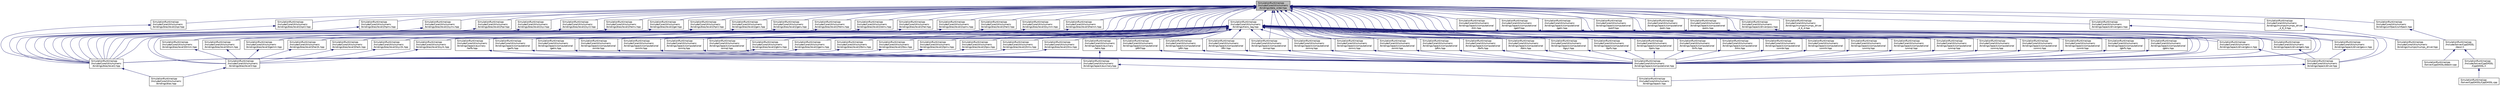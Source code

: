 digraph "SimulationRuntime/cpp/Include/Core/Utils/numeric/bindings/data_order.hpp"
{
  edge [fontname="Helvetica",fontsize="10",labelfontname="Helvetica",labelfontsize="10"];
  node [fontname="Helvetica",fontsize="10",shape=record];
  Node29 [label="SimulationRuntime/cpp\l/Include/Core/Utils/numeric\l/bindings/data_order.hpp",height=0.2,width=0.4,color="black", fillcolor="grey75", style="filled", fontcolor="black"];
  Node29 -> Node30 [dir="back",color="midnightblue",fontsize="10",style="solid",fontname="Helvetica"];
  Node30 [label="SimulationRuntime/cpp\l/Include/Core/Utils/numeric\l/bindings/blas/level2/ger.hpp",height=0.2,width=0.4,color="black", fillcolor="white", style="filled",URL="$d0/db3/ger_8hpp.html"];
  Node30 -> Node31 [dir="back",color="midnightblue",fontsize="10",style="solid",fontname="Helvetica"];
  Node31 [label="SimulationRuntime/cpp\l/Include/Core/Utils/numeric\l/bindings/blas/level2.hpp",height=0.2,width=0.4,color="black", fillcolor="white", style="filled",URL="$d6/d79/level2_8hpp.html"];
  Node31 -> Node32 [dir="back",color="midnightblue",fontsize="10",style="solid",fontname="Helvetica"];
  Node32 [label="SimulationRuntime/cpp\l/Include/Core/Utils/numeric\l/bindings/blas.hpp",height=0.2,width=0.4,color="black", fillcolor="white", style="filled",URL="$d7/dea/blas_8hpp.html"];
  Node29 -> Node33 [dir="back",color="midnightblue",fontsize="10",style="solid",fontname="Helvetica"];
  Node33 [label="SimulationRuntime/cpp\l/Include/Core/Utils/numeric\l/bindings/blas/level2/gerc.hpp",height=0.2,width=0.4,color="black", fillcolor="white", style="filled",URL="$da/d6e/gerc_8hpp.html"];
  Node33 -> Node31 [dir="back",color="midnightblue",fontsize="10",style="solid",fontname="Helvetica"];
  Node29 -> Node34 [dir="back",color="midnightblue",fontsize="10",style="solid",fontname="Helvetica"];
  Node34 [label="SimulationRuntime/cpp\l/Include/Core/Utils/numeric\l/bindings/blas/level2/geru.hpp",height=0.2,width=0.4,color="black", fillcolor="white", style="filled",URL="$da/d88/geru_8hpp.html"];
  Node34 -> Node31 [dir="back",color="midnightblue",fontsize="10",style="solid",fontname="Helvetica"];
  Node29 -> Node35 [dir="back",color="midnightblue",fontsize="10",style="solid",fontname="Helvetica"];
  Node35 [label="SimulationRuntime/cpp\l/Include/Core/Utils/numeric\l/bindings/blas/level2/hbmv.hpp",height=0.2,width=0.4,color="black", fillcolor="white", style="filled",URL="$d3/dfb/hbmv_8hpp.html"];
  Node35 -> Node31 [dir="back",color="midnightblue",fontsize="10",style="solid",fontname="Helvetica"];
  Node29 -> Node36 [dir="back",color="midnightblue",fontsize="10",style="solid",fontname="Helvetica"];
  Node36 [label="SimulationRuntime/cpp\l/Include/Core/Utils/numeric\l/bindings/blas/level2/hemv.hpp",height=0.2,width=0.4,color="black", fillcolor="white", style="filled",URL="$df/d00/hemv_8hpp.html"];
  Node36 -> Node31 [dir="back",color="midnightblue",fontsize="10",style="solid",fontname="Helvetica"];
  Node29 -> Node37 [dir="back",color="midnightblue",fontsize="10",style="solid",fontname="Helvetica"];
  Node37 [label="SimulationRuntime/cpp\l/Include/Core/Utils/numeric\l/bindings/blas/level2/her.hpp",height=0.2,width=0.4,color="black", fillcolor="white", style="filled",URL="$d5/d53/her_8hpp.html"];
  Node37 -> Node31 [dir="back",color="midnightblue",fontsize="10",style="solid",fontname="Helvetica"];
  Node29 -> Node38 [dir="back",color="midnightblue",fontsize="10",style="solid",fontname="Helvetica"];
  Node38 [label="SimulationRuntime/cpp\l/Include/Core/Utils/numeric\l/bindings/blas/level2/her2.hpp",height=0.2,width=0.4,color="black", fillcolor="white", style="filled",URL="$dc/d32/her2_8hpp.html"];
  Node38 -> Node31 [dir="back",color="midnightblue",fontsize="10",style="solid",fontname="Helvetica"];
  Node29 -> Node39 [dir="back",color="midnightblue",fontsize="10",style="solid",fontname="Helvetica"];
  Node39 [label="SimulationRuntime/cpp\l/Include/Core/Utils/numeric\l/bindings/blas/level2/hpmv.hpp",height=0.2,width=0.4,color="black", fillcolor="white", style="filled",URL="$d7/d07/hpmv_8hpp.html"];
  Node39 -> Node31 [dir="back",color="midnightblue",fontsize="10",style="solid",fontname="Helvetica"];
  Node29 -> Node40 [dir="back",color="midnightblue",fontsize="10",style="solid",fontname="Helvetica"];
  Node40 [label="SimulationRuntime/cpp\l/Include/Core/Utils/numeric\l/bindings/blas/level2/hpr.hpp",height=0.2,width=0.4,color="black", fillcolor="white", style="filled",URL="$df/db7/hpr_8hpp.html"];
  Node40 -> Node31 [dir="back",color="midnightblue",fontsize="10",style="solid",fontname="Helvetica"];
  Node29 -> Node41 [dir="back",color="midnightblue",fontsize="10",style="solid",fontname="Helvetica"];
  Node41 [label="SimulationRuntime/cpp\l/Include/Core/Utils/numeric\l/bindings/blas/level2/hpr2.hpp",height=0.2,width=0.4,color="black", fillcolor="white", style="filled",URL="$da/db5/hpr2_8hpp.html"];
  Node41 -> Node31 [dir="back",color="midnightblue",fontsize="10",style="solid",fontname="Helvetica"];
  Node29 -> Node42 [dir="back",color="midnightblue",fontsize="10",style="solid",fontname="Helvetica"];
  Node42 [label="SimulationRuntime/cpp\l/Include/Core/Utils/numeric\l/bindings/blas/level2/sbmv.hpp",height=0.2,width=0.4,color="black", fillcolor="white", style="filled",URL="$d6/d85/sbmv_8hpp.html"];
  Node42 -> Node31 [dir="back",color="midnightblue",fontsize="10",style="solid",fontname="Helvetica"];
  Node29 -> Node43 [dir="back",color="midnightblue",fontsize="10",style="solid",fontname="Helvetica"];
  Node43 [label="SimulationRuntime/cpp\l/Include/Core/Utils/numeric\l/bindings/blas/level2/spmv.hpp",height=0.2,width=0.4,color="black", fillcolor="white", style="filled",URL="$d9/d8e/spmv_8hpp.html"];
  Node43 -> Node31 [dir="back",color="midnightblue",fontsize="10",style="solid",fontname="Helvetica"];
  Node29 -> Node44 [dir="back",color="midnightblue",fontsize="10",style="solid",fontname="Helvetica"];
  Node44 [label="SimulationRuntime/cpp\l/Include/Core/Utils/numeric\l/bindings/blas/level2/spr.hpp",height=0.2,width=0.4,color="black", fillcolor="white", style="filled",URL="$de/db5/spr_8hpp.html"];
  Node44 -> Node31 [dir="back",color="midnightblue",fontsize="10",style="solid",fontname="Helvetica"];
  Node29 -> Node45 [dir="back",color="midnightblue",fontsize="10",style="solid",fontname="Helvetica"];
  Node45 [label="SimulationRuntime/cpp\l/Include/Core/Utils/numeric\l/bindings/blas/level2/spr2.hpp",height=0.2,width=0.4,color="black", fillcolor="white", style="filled",URL="$d7/d19/spr2_8hpp.html"];
  Node45 -> Node31 [dir="back",color="midnightblue",fontsize="10",style="solid",fontname="Helvetica"];
  Node29 -> Node46 [dir="back",color="midnightblue",fontsize="10",style="solid",fontname="Helvetica"];
  Node46 [label="SimulationRuntime/cpp\l/Include/Core/Utils/numeric\l/bindings/blas/level2/symv.hpp",height=0.2,width=0.4,color="black", fillcolor="white", style="filled",URL="$d8/d3a/symv_8hpp.html"];
  Node46 -> Node31 [dir="back",color="midnightblue",fontsize="10",style="solid",fontname="Helvetica"];
  Node29 -> Node47 [dir="back",color="midnightblue",fontsize="10",style="solid",fontname="Helvetica"];
  Node47 [label="SimulationRuntime/cpp\l/Include/Core/Utils/numeric\l/bindings/blas/level2/syr.hpp",height=0.2,width=0.4,color="black", fillcolor="white", style="filled",URL="$d0/d64/syr_8hpp.html"];
  Node47 -> Node31 [dir="back",color="midnightblue",fontsize="10",style="solid",fontname="Helvetica"];
  Node29 -> Node48 [dir="back",color="midnightblue",fontsize="10",style="solid",fontname="Helvetica"];
  Node48 [label="SimulationRuntime/cpp\l/Include/Core/Utils/numeric\l/bindings/blas/level2/syr2.hpp",height=0.2,width=0.4,color="black", fillcolor="white", style="filled",URL="$de/d2d/syr2_8hpp.html"];
  Node48 -> Node31 [dir="back",color="midnightblue",fontsize="10",style="solid",fontname="Helvetica"];
  Node29 -> Node49 [dir="back",color="midnightblue",fontsize="10",style="solid",fontname="Helvetica"];
  Node49 [label="SimulationRuntime/cpp\l/Include/Core/Utils/numeric\l/bindings/blas/level3/gemm.hpp",height=0.2,width=0.4,color="black", fillcolor="white", style="filled",URL="$d5/d40/gemm_8hpp.html"];
  Node49 -> Node50 [dir="back",color="midnightblue",fontsize="10",style="solid",fontname="Helvetica"];
  Node50 [label="SimulationRuntime/cpp\l/Include/Core/Utils/numeric\l/bindings/blas/level3.hpp",height=0.2,width=0.4,color="black", fillcolor="white", style="filled",URL="$db/d2c/level3_8hpp.html"];
  Node50 -> Node32 [dir="back",color="midnightblue",fontsize="10",style="solid",fontname="Helvetica"];
  Node29 -> Node51 [dir="back",color="midnightblue",fontsize="10",style="solid",fontname="Helvetica"];
  Node51 [label="SimulationRuntime/cpp\l/Include/Core/Utils/numeric\l/bindings/blas/level3/hemm.hpp",height=0.2,width=0.4,color="black", fillcolor="white", style="filled",URL="$d2/dbe/hemm_8hpp.html"];
  Node51 -> Node50 [dir="back",color="midnightblue",fontsize="10",style="solid",fontname="Helvetica"];
  Node29 -> Node52 [dir="back",color="midnightblue",fontsize="10",style="solid",fontname="Helvetica"];
  Node52 [label="SimulationRuntime/cpp\l/Include/Core/Utils/numeric\l/bindings/blas/level3/her2k.hpp",height=0.2,width=0.4,color="black", fillcolor="white", style="filled",URL="$dc/d7e/her2k_8hpp.html"];
  Node52 -> Node50 [dir="back",color="midnightblue",fontsize="10",style="solid",fontname="Helvetica"];
  Node29 -> Node53 [dir="back",color="midnightblue",fontsize="10",style="solid",fontname="Helvetica"];
  Node53 [label="SimulationRuntime/cpp\l/Include/Core/Utils/numeric\l/bindings/blas/level3/herk.hpp",height=0.2,width=0.4,color="black", fillcolor="white", style="filled",URL="$db/dcb/herk_8hpp.html"];
  Node53 -> Node50 [dir="back",color="midnightblue",fontsize="10",style="solid",fontname="Helvetica"];
  Node29 -> Node54 [dir="back",color="midnightblue",fontsize="10",style="solid",fontname="Helvetica"];
  Node54 [label="SimulationRuntime/cpp\l/Include/Core/Utils/numeric\l/bindings/blas/level3/symm.hpp",height=0.2,width=0.4,color="black", fillcolor="white", style="filled",URL="$d0/dae/blas_2level3_2symm_8hpp.html"];
  Node54 -> Node50 [dir="back",color="midnightblue",fontsize="10",style="solid",fontname="Helvetica"];
  Node29 -> Node55 [dir="back",color="midnightblue",fontsize="10",style="solid",fontname="Helvetica"];
  Node55 [label="SimulationRuntime/cpp\l/Include/Core/Utils/numeric\l/bindings/blas/level3/syr2k.hpp",height=0.2,width=0.4,color="black", fillcolor="white", style="filled",URL="$d3/d50/syr2k_8hpp.html"];
  Node55 -> Node50 [dir="back",color="midnightblue",fontsize="10",style="solid",fontname="Helvetica"];
  Node29 -> Node56 [dir="back",color="midnightblue",fontsize="10",style="solid",fontname="Helvetica"];
  Node56 [label="SimulationRuntime/cpp\l/Include/Core/Utils/numeric\l/bindings/blas/level3/syrk.hpp",height=0.2,width=0.4,color="black", fillcolor="white", style="filled",URL="$d7/d6a/syrk_8hpp.html"];
  Node56 -> Node50 [dir="back",color="midnightblue",fontsize="10",style="solid",fontname="Helvetica"];
  Node29 -> Node57 [dir="back",color="midnightblue",fontsize="10",style="solid",fontname="Helvetica"];
  Node57 [label="SimulationRuntime/cpp\l/Include/Core/Utils/numeric\l/bindings/blas/level3/trmm.hpp",height=0.2,width=0.4,color="black", fillcolor="white", style="filled",URL="$d4/df7/trmm_8hpp.html"];
  Node57 -> Node50 [dir="back",color="midnightblue",fontsize="10",style="solid",fontname="Helvetica"];
  Node29 -> Node58 [dir="back",color="midnightblue",fontsize="10",style="solid",fontname="Helvetica"];
  Node58 [label="SimulationRuntime/cpp\l/Include/Core/Utils/numeric\l/bindings/blas/level3/trsm.hpp",height=0.2,width=0.4,color="black", fillcolor="white", style="filled",URL="$d5/d40/trsm_8hpp.html"];
  Node58 -> Node50 [dir="back",color="midnightblue",fontsize="10",style="solid",fontname="Helvetica"];
  Node29 -> Node59 [dir="back",color="midnightblue",fontsize="10",style="solid",fontname="Helvetica"];
  Node59 [label="SimulationRuntime/cpp\l/Include/Core/Utils/numeric\l/bindings/lapack/auxiliary\l/larfb.hpp",height=0.2,width=0.4,color="black", fillcolor="white", style="filled",URL="$d0/d51/larfb_8hpp.html"];
  Node59 -> Node60 [dir="back",color="midnightblue",fontsize="10",style="solid",fontname="Helvetica"];
  Node60 [label="SimulationRuntime/cpp\l/Include/Core/Utils/numeric\l/bindings/lapack/auxiliary.hpp",height=0.2,width=0.4,color="black", fillcolor="white", style="filled",URL="$d3/dac/auxiliary_8hpp.html"];
  Node60 -> Node61 [dir="back",color="midnightblue",fontsize="10",style="solid",fontname="Helvetica"];
  Node61 [label="SimulationRuntime/cpp\l/Include/Core/Utils/numeric\l/bindings/lapack.hpp",height=0.2,width=0.4,color="black", fillcolor="white", style="filled",URL="$df/dd2/lapack_8hpp.html"];
  Node29 -> Node62 [dir="back",color="midnightblue",fontsize="10",style="solid",fontname="Helvetica"];
  Node62 [label="SimulationRuntime/cpp\l/Include/Core/Utils/numeric\l/bindings/lapack/computational\l/gbrfs.hpp",height=0.2,width=0.4,color="black", fillcolor="white", style="filled",URL="$d4/d88/gbrfs_8hpp.html"];
  Node62 -> Node63 [dir="back",color="midnightblue",fontsize="10",style="solid",fontname="Helvetica"];
  Node63 [label="SimulationRuntime/cpp\l/Include/Core/Utils/numeric\l/bindings/lapack/computational.hpp",height=0.2,width=0.4,color="black", fillcolor="white", style="filled",URL="$d1/d25/computational_8hpp.html"];
  Node63 -> Node61 [dir="back",color="midnightblue",fontsize="10",style="solid",fontname="Helvetica"];
  Node29 -> Node64 [dir="back",color="midnightblue",fontsize="10",style="solid",fontname="Helvetica"];
  Node64 [label="SimulationRuntime/cpp\l/Include/Core/Utils/numeric\l/bindings/lapack/computational\l/gbtrs.hpp",height=0.2,width=0.4,color="black", fillcolor="white", style="filled",URL="$d5/d88/gbtrs_8hpp.html"];
  Node64 -> Node63 [dir="back",color="midnightblue",fontsize="10",style="solid",fontname="Helvetica"];
  Node29 -> Node65 [dir="back",color="midnightblue",fontsize="10",style="solid",fontname="Helvetica"];
  Node65 [label="SimulationRuntime/cpp\l/Include/Core/Utils/numeric\l/bindings/lapack/computational\l/gerfs.hpp",height=0.2,width=0.4,color="black", fillcolor="white", style="filled",URL="$d3/df2/gerfs_8hpp.html"];
  Node65 -> Node63 [dir="back",color="midnightblue",fontsize="10",style="solid",fontname="Helvetica"];
  Node29 -> Node66 [dir="back",color="midnightblue",fontsize="10",style="solid",fontname="Helvetica"];
  Node66 [label="SimulationRuntime/cpp\l/Include/Core/Utils/numeric\l/bindings/lapack/computational\l/getrf.hpp",height=0.2,width=0.4,color="black", fillcolor="white", style="filled",URL="$de/d23/getrf_8hpp.html"];
  Node66 -> Node63 [dir="back",color="midnightblue",fontsize="10",style="solid",fontname="Helvetica"];
  Node29 -> Node67 [dir="back",color="midnightblue",fontsize="10",style="solid",fontname="Helvetica"];
  Node67 [label="SimulationRuntime/cpp\l/Include/Core/Utils/numeric\l/bindings/lapack/computational\l/getri.hpp",height=0.2,width=0.4,color="black", fillcolor="white", style="filled",URL="$d0/d05/getri_8hpp.html"];
  Node67 -> Node63 [dir="back",color="midnightblue",fontsize="10",style="solid",fontname="Helvetica"];
  Node29 -> Node68 [dir="back",color="midnightblue",fontsize="10",style="solid",fontname="Helvetica"];
  Node68 [label="SimulationRuntime/cpp\l/Include/Core/Utils/numeric\l/bindings/lapack/computational\l/getrs.hpp",height=0.2,width=0.4,color="black", fillcolor="white", style="filled",URL="$d7/dbf/getrs_8hpp.html"];
  Node68 -> Node63 [dir="back",color="midnightblue",fontsize="10",style="solid",fontname="Helvetica"];
  Node29 -> Node69 [dir="back",color="midnightblue",fontsize="10",style="solid",fontname="Helvetica"];
  Node69 [label="SimulationRuntime/cpp\l/Include/Core/Utils/numeric\l/bindings/lapack/computational\l/ormbr.hpp",height=0.2,width=0.4,color="black", fillcolor="white", style="filled",URL="$d3/dc1/ormbr_8hpp.html"];
  Node69 -> Node63 [dir="back",color="midnightblue",fontsize="10",style="solid",fontname="Helvetica"];
  Node29 -> Node70 [dir="back",color="midnightblue",fontsize="10",style="solid",fontname="Helvetica"];
  Node70 [label="SimulationRuntime/cpp\l/Include/Core/Utils/numeric\l/bindings/lapack/computational\l/ormhr.hpp",height=0.2,width=0.4,color="black", fillcolor="white", style="filled",URL="$d9/d80/ormhr_8hpp.html"];
  Node70 -> Node63 [dir="back",color="midnightblue",fontsize="10",style="solid",fontname="Helvetica"];
  Node29 -> Node71 [dir="back",color="midnightblue",fontsize="10",style="solid",fontname="Helvetica"];
  Node71 [label="SimulationRuntime/cpp\l/Include/Core/Utils/numeric\l/bindings/lapack/computational\l/ormlq.hpp",height=0.2,width=0.4,color="black", fillcolor="white", style="filled",URL="$dd/dcf/ormlq_8hpp.html"];
  Node71 -> Node63 [dir="back",color="midnightblue",fontsize="10",style="solid",fontname="Helvetica"];
  Node29 -> Node72 [dir="back",color="midnightblue",fontsize="10",style="solid",fontname="Helvetica"];
  Node72 [label="SimulationRuntime/cpp\l/Include/Core/Utils/numeric\l/bindings/lapack/computational\l/ormql.hpp",height=0.2,width=0.4,color="black", fillcolor="white", style="filled",URL="$dc/ddb/ormql_8hpp.html"];
  Node72 -> Node63 [dir="back",color="midnightblue",fontsize="10",style="solid",fontname="Helvetica"];
  Node29 -> Node73 [dir="back",color="midnightblue",fontsize="10",style="solid",fontname="Helvetica"];
  Node73 [label="SimulationRuntime/cpp\l/Include/Core/Utils/numeric\l/bindings/lapack/computational\l/ormqr.hpp",height=0.2,width=0.4,color="black", fillcolor="white", style="filled",URL="$d7/d11/ormqr_8hpp.html"];
  Node73 -> Node63 [dir="back",color="midnightblue",fontsize="10",style="solid",fontname="Helvetica"];
  Node29 -> Node74 [dir="back",color="midnightblue",fontsize="10",style="solid",fontname="Helvetica"];
  Node74 [label="SimulationRuntime/cpp\l/Include/Core/Utils/numeric\l/bindings/lapack/computational\l/ormrq.hpp",height=0.2,width=0.4,color="black", fillcolor="white", style="filled",URL="$de/d94/ormrq_8hpp.html"];
  Node74 -> Node63 [dir="back",color="midnightblue",fontsize="10",style="solid",fontname="Helvetica"];
  Node29 -> Node75 [dir="back",color="midnightblue",fontsize="10",style="solid",fontname="Helvetica"];
  Node75 [label="SimulationRuntime/cpp\l/Include/Core/Utils/numeric\l/bindings/lapack/computational\l/ormrz.hpp",height=0.2,width=0.4,color="black", fillcolor="white", style="filled",URL="$dd/df0/ormrz_8hpp.html"];
  Node75 -> Node63 [dir="back",color="midnightblue",fontsize="10",style="solid",fontname="Helvetica"];
  Node29 -> Node76 [dir="back",color="midnightblue",fontsize="10",style="solid",fontname="Helvetica"];
  Node76 [label="SimulationRuntime/cpp\l/Include/Core/Utils/numeric\l/bindings/lapack/computational\l/ormtr.hpp",height=0.2,width=0.4,color="black", fillcolor="white", style="filled",URL="$dd/d7b/ormtr_8hpp.html"];
  Node76 -> Node63 [dir="back",color="midnightblue",fontsize="10",style="solid",fontname="Helvetica"];
  Node29 -> Node77 [dir="back",color="midnightblue",fontsize="10",style="solid",fontname="Helvetica"];
  Node77 [label="SimulationRuntime/cpp\l/Include/Core/Utils/numeric\l/bindings/lapack/computational\l/pftrs.hpp",height=0.2,width=0.4,color="black", fillcolor="white", style="filled",URL="$d2/d25/pftrs_8hpp.html"];
  Node77 -> Node63 [dir="back",color="midnightblue",fontsize="10",style="solid",fontname="Helvetica"];
  Node29 -> Node78 [dir="back",color="midnightblue",fontsize="10",style="solid",fontname="Helvetica"];
  Node78 [label="SimulationRuntime/cpp\l/Include/Core/Utils/numeric\l/bindings/lapack/computational\l/potrf.hpp",height=0.2,width=0.4,color="black", fillcolor="white", style="filled",URL="$db/d08/potrf_8hpp.html"];
  Node78 -> Node63 [dir="back",color="midnightblue",fontsize="10",style="solid",fontname="Helvetica"];
  Node29 -> Node79 [dir="back",color="midnightblue",fontsize="10",style="solid",fontname="Helvetica"];
  Node79 [label="SimulationRuntime/cpp\l/Include/Core/Utils/numeric\l/bindings/lapack/computational\l/potri.hpp",height=0.2,width=0.4,color="black", fillcolor="white", style="filled",URL="$d6/d4b/potri_8hpp.html"];
  Node79 -> Node63 [dir="back",color="midnightblue",fontsize="10",style="solid",fontname="Helvetica"];
  Node29 -> Node80 [dir="back",color="midnightblue",fontsize="10",style="solid",fontname="Helvetica"];
  Node80 [label="SimulationRuntime/cpp\l/Include/Core/Utils/numeric\l/bindings/lapack/computational\l/potrs.hpp",height=0.2,width=0.4,color="black", fillcolor="white", style="filled",URL="$d4/d4a/potrs_8hpp.html"];
  Node80 -> Node63 [dir="back",color="midnightblue",fontsize="10",style="solid",fontname="Helvetica"];
  Node29 -> Node81 [dir="back",color="midnightblue",fontsize="10",style="solid",fontname="Helvetica"];
  Node81 [label="SimulationRuntime/cpp\l/Include/Core/Utils/numeric\l/bindings/lapack/computational\l/tbrfs.hpp",height=0.2,width=0.4,color="black", fillcolor="white", style="filled",URL="$db/d63/tbrfs_8hpp.html"];
  Node81 -> Node63 [dir="back",color="midnightblue",fontsize="10",style="solid",fontname="Helvetica"];
  Node29 -> Node82 [dir="back",color="midnightblue",fontsize="10",style="solid",fontname="Helvetica"];
  Node82 [label="SimulationRuntime/cpp\l/Include/Core/Utils/numeric\l/bindings/lapack/computational\l/tbtrs.hpp",height=0.2,width=0.4,color="black", fillcolor="white", style="filled",URL="$dd/d34/tbtrs_8hpp.html"];
  Node82 -> Node63 [dir="back",color="midnightblue",fontsize="10",style="solid",fontname="Helvetica"];
  Node29 -> Node83 [dir="back",color="midnightblue",fontsize="10",style="solid",fontname="Helvetica"];
  Node83 [label="SimulationRuntime/cpp\l/Include/Core/Utils/numeric\l/bindings/lapack/computational\l/tgsyl.hpp",height=0.2,width=0.4,color="black", fillcolor="white", style="filled",URL="$d5/d50/tgsyl_8hpp.html"];
  Node83 -> Node63 [dir="back",color="midnightblue",fontsize="10",style="solid",fontname="Helvetica"];
  Node29 -> Node84 [dir="back",color="midnightblue",fontsize="10",style="solid",fontname="Helvetica"];
  Node84 [label="SimulationRuntime/cpp\l/Include/Core/Utils/numeric\l/bindings/lapack/computational\l/tprfs.hpp",height=0.2,width=0.4,color="black", fillcolor="white", style="filled",URL="$d1/d10/tprfs_8hpp.html"];
  Node84 -> Node63 [dir="back",color="midnightblue",fontsize="10",style="solid",fontname="Helvetica"];
  Node29 -> Node85 [dir="back",color="midnightblue",fontsize="10",style="solid",fontname="Helvetica"];
  Node85 [label="SimulationRuntime/cpp\l/Include/Core/Utils/numeric\l/bindings/lapack/computational\l/tptrs.hpp",height=0.2,width=0.4,color="black", fillcolor="white", style="filled",URL="$d4/de1/tptrs_8hpp.html"];
  Node85 -> Node63 [dir="back",color="midnightblue",fontsize="10",style="solid",fontname="Helvetica"];
  Node29 -> Node86 [dir="back",color="midnightblue",fontsize="10",style="solid",fontname="Helvetica"];
  Node86 [label="SimulationRuntime/cpp\l/Include/Core/Utils/numeric\l/bindings/lapack/computational\l/trrfs.hpp",height=0.2,width=0.4,color="black", fillcolor="white", style="filled",URL="$dc/d10/trrfs_8hpp.html"];
  Node86 -> Node63 [dir="back",color="midnightblue",fontsize="10",style="solid",fontname="Helvetica"];
  Node29 -> Node87 [dir="back",color="midnightblue",fontsize="10",style="solid",fontname="Helvetica"];
  Node87 [label="SimulationRuntime/cpp\l/Include/Core/Utils/numeric\l/bindings/lapack/computational\l/trtri.hpp",height=0.2,width=0.4,color="black", fillcolor="white", style="filled",URL="$de/d17/trtri_8hpp.html"];
  Node87 -> Node63 [dir="back",color="midnightblue",fontsize="10",style="solid",fontname="Helvetica"];
  Node29 -> Node88 [dir="back",color="midnightblue",fontsize="10",style="solid",fontname="Helvetica"];
  Node88 [label="SimulationRuntime/cpp\l/Include/Core/Utils/numeric\l/bindings/lapack/computational\l/trtrs.hpp",height=0.2,width=0.4,color="black", fillcolor="white", style="filled",URL="$d7/d74/trtrs_8hpp.html"];
  Node88 -> Node63 [dir="back",color="midnightblue",fontsize="10",style="solid",fontname="Helvetica"];
  Node29 -> Node89 [dir="back",color="midnightblue",fontsize="10",style="solid",fontname="Helvetica"];
  Node89 [label="SimulationRuntime/cpp\l/Include/Core/Utils/numeric\l/bindings/lapack/computational\l/unmbr.hpp",height=0.2,width=0.4,color="black", fillcolor="white", style="filled",URL="$d5/d3e/unmbr_8hpp.html"];
  Node89 -> Node63 [dir="back",color="midnightblue",fontsize="10",style="solid",fontname="Helvetica"];
  Node29 -> Node90 [dir="back",color="midnightblue",fontsize="10",style="solid",fontname="Helvetica"];
  Node90 [label="SimulationRuntime/cpp\l/Include/Core/Utils/numeric\l/bindings/lapack/computational\l/unmhr.hpp",height=0.2,width=0.4,color="black", fillcolor="white", style="filled",URL="$d3/d84/unmhr_8hpp.html"];
  Node90 -> Node63 [dir="back",color="midnightblue",fontsize="10",style="solid",fontname="Helvetica"];
  Node29 -> Node91 [dir="back",color="midnightblue",fontsize="10",style="solid",fontname="Helvetica"];
  Node91 [label="SimulationRuntime/cpp\l/Include/Core/Utils/numeric\l/bindings/lapack/computational\l/unmlq.hpp",height=0.2,width=0.4,color="black", fillcolor="white", style="filled",URL="$df/d6e/unmlq_8hpp.html"];
  Node91 -> Node63 [dir="back",color="midnightblue",fontsize="10",style="solid",fontname="Helvetica"];
  Node29 -> Node92 [dir="back",color="midnightblue",fontsize="10",style="solid",fontname="Helvetica"];
  Node92 [label="SimulationRuntime/cpp\l/Include/Core/Utils/numeric\l/bindings/lapack/computational\l/unmql.hpp",height=0.2,width=0.4,color="black", fillcolor="white", style="filled",URL="$dd/d0c/unmql_8hpp.html"];
  Node92 -> Node63 [dir="back",color="midnightblue",fontsize="10",style="solid",fontname="Helvetica"];
  Node29 -> Node93 [dir="back",color="midnightblue",fontsize="10",style="solid",fontname="Helvetica"];
  Node93 [label="SimulationRuntime/cpp\l/Include/Core/Utils/numeric\l/bindings/lapack/computational\l/unmqr.hpp",height=0.2,width=0.4,color="black", fillcolor="white", style="filled",URL="$d6/d90/unmqr_8hpp.html"];
  Node93 -> Node63 [dir="back",color="midnightblue",fontsize="10",style="solid",fontname="Helvetica"];
  Node29 -> Node94 [dir="back",color="midnightblue",fontsize="10",style="solid",fontname="Helvetica"];
  Node94 [label="SimulationRuntime/cpp\l/Include/Core/Utils/numeric\l/bindings/lapack/computational\l/unmrq.hpp",height=0.2,width=0.4,color="black", fillcolor="white", style="filled",URL="$de/d53/unmrq_8hpp.html"];
  Node94 -> Node63 [dir="back",color="midnightblue",fontsize="10",style="solid",fontname="Helvetica"];
  Node29 -> Node95 [dir="back",color="midnightblue",fontsize="10",style="solid",fontname="Helvetica"];
  Node95 [label="SimulationRuntime/cpp\l/Include/Core/Utils/numeric\l/bindings/lapack/computational\l/unmrz.hpp",height=0.2,width=0.4,color="black", fillcolor="white", style="filled",URL="$df/de4/unmrz_8hpp.html"];
  Node95 -> Node63 [dir="back",color="midnightblue",fontsize="10",style="solid",fontname="Helvetica"];
  Node29 -> Node96 [dir="back",color="midnightblue",fontsize="10",style="solid",fontname="Helvetica"];
  Node96 [label="SimulationRuntime/cpp\l/Include/Core/Utils/numeric\l/bindings/lapack/computational\l/unmtr.hpp",height=0.2,width=0.4,color="black", fillcolor="white", style="filled",URL="$d5/d77/unmtr_8hpp.html"];
  Node96 -> Node63 [dir="back",color="midnightblue",fontsize="10",style="solid",fontname="Helvetica"];
  Node29 -> Node97 [dir="back",color="midnightblue",fontsize="10",style="solid",fontname="Helvetica"];
  Node97 [label="SimulationRuntime/cpp\l/Include/Core/Utils/numeric\l/bindings/lapack/driver/gbsvx.hpp",height=0.2,width=0.4,color="black", fillcolor="white", style="filled",URL="$d7/dea/gbsvx_8hpp.html"];
  Node97 -> Node98 [dir="back",color="midnightblue",fontsize="10",style="solid",fontname="Helvetica"];
  Node98 [label="SimulationRuntime/cpp\l/Include/Core/Utils/numeric\l/bindings/lapack/driver.hpp",height=0.2,width=0.4,color="black", fillcolor="white", style="filled",URL="$d7/d7e/driver_8hpp.html"];
  Node98 -> Node61 [dir="back",color="midnightblue",fontsize="10",style="solid",fontname="Helvetica"];
  Node29 -> Node99 [dir="back",color="midnightblue",fontsize="10",style="solid",fontname="Helvetica"];
  Node99 [label="SimulationRuntime/cpp\l/Include/Core/Utils/numeric\l/bindings/lapack/driver/gels.hpp",height=0.2,width=0.4,color="black", fillcolor="white", style="filled",URL="$dc/d81/gels_8hpp.html"];
  Node99 -> Node98 [dir="back",color="midnightblue",fontsize="10",style="solid",fontname="Helvetica"];
  Node29 -> Node100 [dir="back",color="midnightblue",fontsize="10",style="solid",fontname="Helvetica"];
  Node100 [label="SimulationRuntime/cpp\l/Include/Core/Utils/numeric\l/bindings/lapack/driver/gesv.hpp",height=0.2,width=0.4,color="black", fillcolor="white", style="filled",URL="$da/d73/gesv_8hpp.html"];
  Node100 -> Node98 [dir="back",color="midnightblue",fontsize="10",style="solid",fontname="Helvetica"];
  Node29 -> Node101 [dir="back",color="midnightblue",fontsize="10",style="solid",fontname="Helvetica"];
  Node101 [label="SimulationRuntime/cpp\l/Include/Core/Utils/numeric\l/bindings/lapack/driver/gesvx.hpp",height=0.2,width=0.4,color="black", fillcolor="white", style="filled",URL="$d4/dad/gesvx_8hpp.html"];
  Node101 -> Node98 [dir="back",color="midnightblue",fontsize="10",style="solid",fontname="Helvetica"];
  Node29 -> Node102 [dir="back",color="midnightblue",fontsize="10",style="solid",fontname="Helvetica"];
  Node102 [label="SimulationRuntime/cpp\l/Include/Core/Utils/numeric\l/bindings/lapack/driver/posv.hpp",height=0.2,width=0.4,color="black", fillcolor="white", style="filled",URL="$d7/de8/posv_8hpp.html"];
  Node102 -> Node98 [dir="back",color="midnightblue",fontsize="10",style="solid",fontname="Helvetica"];
  Node29 -> Node103 [dir="back",color="midnightblue",fontsize="10",style="solid",fontname="Helvetica"];
  Node103 [label="SimulationRuntime/cpp\l/Include/Core/Utils/numeric\l/bindings/mumps/mumps_driver\l_4_6_4.hpp",height=0.2,width=0.4,color="black", fillcolor="white", style="filled",URL="$df/de8/mumps__driver__4__6__4_8hpp.html"];
  Node29 -> Node104 [dir="back",color="midnightblue",fontsize="10",style="solid",fontname="Helvetica"];
  Node104 [label="SimulationRuntime/cpp\l/Include/Core/Utils/numeric\l/bindings/mumps/mumps_driver\l_4_8_0.hpp",height=0.2,width=0.4,color="black", fillcolor="white", style="filled",URL="$df/d86/mumps__driver__4__8__0_8hpp.html"];
  Node104 -> Node105 [dir="back",color="midnightblue",fontsize="10",style="solid",fontname="Helvetica"];
  Node105 [label="SimulationRuntime/cpp\l/Include/Core/Utils/numeric\l/bindings/mumps/mumps_driver.hpp",height=0.2,width=0.4,color="black", fillcolor="white", style="filled",URL="$d0/dfe/mumps__driver_8hpp.html"];
  Node29 -> Node106 [dir="back",color="midnightblue",fontsize="10",style="solid",fontname="Helvetica"];
  Node106 [label="SimulationRuntime/cpp\l/Include/Core/Utils/numeric\l/bindings/trans_tag.hpp",height=0.2,width=0.4,color="black", fillcolor="white", style="filled",URL="$d1/d3f/trans__tag_8hpp.html"];
  Node106 -> Node107 [dir="back",color="midnightblue",fontsize="10",style="solid",fontname="Helvetica"];
  Node107 [label="SimulationRuntime/cpp\l/Include/Core/Utils/numeric\l/bindings/blas/level2/gbmv.hpp",height=0.2,width=0.4,color="black", fillcolor="white", style="filled",URL="$d6/d85/gbmv_8hpp.html"];
  Node107 -> Node31 [dir="back",color="midnightblue",fontsize="10",style="solid",fontname="Helvetica"];
  Node106 -> Node108 [dir="back",color="midnightblue",fontsize="10",style="solid",fontname="Helvetica"];
  Node108 [label="SimulationRuntime/cpp\l/Include/Core/Utils/numeric\l/bindings/blas/level2/gemv.hpp",height=0.2,width=0.4,color="black", fillcolor="white", style="filled",URL="$df/d0b/gemv_8hpp.html"];
  Node108 -> Node31 [dir="back",color="midnightblue",fontsize="10",style="solid",fontname="Helvetica"];
  Node106 -> Node109 [dir="back",color="midnightblue",fontsize="10",style="solid",fontname="Helvetica"];
  Node109 [label="SimulationRuntime/cpp\l/Include/Core/Utils/numeric\l/bindings/blas/level2/tbmv.hpp",height=0.2,width=0.4,color="black", fillcolor="white", style="filled",URL="$d7/d56/tbmv_8hpp.html"];
  Node109 -> Node31 [dir="back",color="midnightblue",fontsize="10",style="solid",fontname="Helvetica"];
  Node106 -> Node110 [dir="back",color="midnightblue",fontsize="10",style="solid",fontname="Helvetica"];
  Node110 [label="SimulationRuntime/cpp\l/Include/Core/Utils/numeric\l/bindings/blas/level2/tbsv.hpp",height=0.2,width=0.4,color="black", fillcolor="white", style="filled",URL="$d2/d97/tbsv_8hpp.html"];
  Node110 -> Node31 [dir="back",color="midnightblue",fontsize="10",style="solid",fontname="Helvetica"];
  Node106 -> Node111 [dir="back",color="midnightblue",fontsize="10",style="solid",fontname="Helvetica"];
  Node111 [label="SimulationRuntime/cpp\l/Include/Core/Utils/numeric\l/bindings/blas/level2/tpmv.hpp",height=0.2,width=0.4,color="black", fillcolor="white", style="filled",URL="$d1/d10/tpmv_8hpp.html"];
  Node111 -> Node31 [dir="back",color="midnightblue",fontsize="10",style="solid",fontname="Helvetica"];
  Node106 -> Node112 [dir="back",color="midnightblue",fontsize="10",style="solid",fontname="Helvetica"];
  Node112 [label="SimulationRuntime/cpp\l/Include/Core/Utils/numeric\l/bindings/blas/level2/tpsv.hpp",height=0.2,width=0.4,color="black", fillcolor="white", style="filled",URL="$d4/d37/tpsv_8hpp.html"];
  Node112 -> Node31 [dir="back",color="midnightblue",fontsize="10",style="solid",fontname="Helvetica"];
  Node106 -> Node113 [dir="back",color="midnightblue",fontsize="10",style="solid",fontname="Helvetica"];
  Node113 [label="SimulationRuntime/cpp\l/Include/Core/Utils/numeric\l/bindings/blas/level2/trmv.hpp",height=0.2,width=0.4,color="black", fillcolor="white", style="filled",URL="$d6/d0c/trmv_8hpp.html"];
  Node113 -> Node31 [dir="back",color="midnightblue",fontsize="10",style="solid",fontname="Helvetica"];
  Node106 -> Node114 [dir="back",color="midnightblue",fontsize="10",style="solid",fontname="Helvetica"];
  Node114 [label="SimulationRuntime/cpp\l/Include/Core/Utils/numeric\l/bindings/blas/level2/trsv.hpp",height=0.2,width=0.4,color="black", fillcolor="white", style="filled",URL="$d8/d10/trsv_8hpp.html"];
  Node114 -> Node31 [dir="back",color="midnightblue",fontsize="10",style="solid",fontname="Helvetica"];
  Node106 -> Node49 [dir="back",color="midnightblue",fontsize="10",style="solid",fontname="Helvetica"];
  Node106 -> Node52 [dir="back",color="midnightblue",fontsize="10",style="solid",fontname="Helvetica"];
  Node106 -> Node53 [dir="back",color="midnightblue",fontsize="10",style="solid",fontname="Helvetica"];
  Node106 -> Node55 [dir="back",color="midnightblue",fontsize="10",style="solid",fontname="Helvetica"];
  Node106 -> Node56 [dir="back",color="midnightblue",fontsize="10",style="solid",fontname="Helvetica"];
  Node106 -> Node57 [dir="back",color="midnightblue",fontsize="10",style="solid",fontname="Helvetica"];
  Node106 -> Node58 [dir="back",color="midnightblue",fontsize="10",style="solid",fontname="Helvetica"];
  Node106 -> Node59 [dir="back",color="midnightblue",fontsize="10",style="solid",fontname="Helvetica"];
  Node106 -> Node115 [dir="back",color="midnightblue",fontsize="10",style="solid",fontname="Helvetica"];
  Node115 [label="SimulationRuntime/cpp\l/Include/Core/Utils/numeric\l/bindings/lapack/auxiliary\l/latrs.hpp",height=0.2,width=0.4,color="black", fillcolor="white", style="filled",URL="$d9/dbb/latrs_8hpp.html"];
  Node115 -> Node60 [dir="back",color="midnightblue",fontsize="10",style="solid",fontname="Helvetica"];
  Node106 -> Node62 [dir="back",color="midnightblue",fontsize="10",style="solid",fontname="Helvetica"];
  Node106 -> Node64 [dir="back",color="midnightblue",fontsize="10",style="solid",fontname="Helvetica"];
  Node106 -> Node65 [dir="back",color="midnightblue",fontsize="10",style="solid",fontname="Helvetica"];
  Node106 -> Node68 [dir="back",color="midnightblue",fontsize="10",style="solid",fontname="Helvetica"];
  Node106 -> Node69 [dir="back",color="midnightblue",fontsize="10",style="solid",fontname="Helvetica"];
  Node106 -> Node70 [dir="back",color="midnightblue",fontsize="10",style="solid",fontname="Helvetica"];
  Node106 -> Node71 [dir="back",color="midnightblue",fontsize="10",style="solid",fontname="Helvetica"];
  Node106 -> Node72 [dir="back",color="midnightblue",fontsize="10",style="solid",fontname="Helvetica"];
  Node106 -> Node73 [dir="back",color="midnightblue",fontsize="10",style="solid",fontname="Helvetica"];
  Node106 -> Node74 [dir="back",color="midnightblue",fontsize="10",style="solid",fontname="Helvetica"];
  Node106 -> Node75 [dir="back",color="midnightblue",fontsize="10",style="solid",fontname="Helvetica"];
  Node106 -> Node76 [dir="back",color="midnightblue",fontsize="10",style="solid",fontname="Helvetica"];
  Node106 -> Node116 [dir="back",color="midnightblue",fontsize="10",style="solid",fontname="Helvetica"];
  Node116 [label="SimulationRuntime/cpp\l/Include/Core/Utils/numeric\l/bindings/lapack/computational\l/pftrf.hpp",height=0.2,width=0.4,color="black", fillcolor="white", style="filled",URL="$d2/d45/pftrf_8hpp.html"];
  Node116 -> Node63 [dir="back",color="midnightblue",fontsize="10",style="solid",fontname="Helvetica"];
  Node106 -> Node117 [dir="back",color="midnightblue",fontsize="10",style="solid",fontname="Helvetica"];
  Node117 [label="SimulationRuntime/cpp\l/Include/Core/Utils/numeric\l/bindings/lapack/computational\l/pftri.hpp",height=0.2,width=0.4,color="black", fillcolor="white", style="filled",URL="$d6/df9/pftri_8hpp.html"];
  Node117 -> Node63 [dir="back",color="midnightblue",fontsize="10",style="solid",fontname="Helvetica"];
  Node106 -> Node77 [dir="back",color="midnightblue",fontsize="10",style="solid",fontname="Helvetica"];
  Node106 -> Node81 [dir="back",color="midnightblue",fontsize="10",style="solid",fontname="Helvetica"];
  Node106 -> Node82 [dir="back",color="midnightblue",fontsize="10",style="solid",fontname="Helvetica"];
  Node106 -> Node118 [dir="back",color="midnightblue",fontsize="10",style="solid",fontname="Helvetica"];
  Node118 [label="SimulationRuntime/cpp\l/Include/Core/Utils/numeric\l/bindings/lapack/computational\l/tftri.hpp",height=0.2,width=0.4,color="black", fillcolor="white", style="filled",URL="$d8/dcc/tftri_8hpp.html"];
  Node118 -> Node63 [dir="back",color="midnightblue",fontsize="10",style="solid",fontname="Helvetica"];
  Node106 -> Node83 [dir="back",color="midnightblue",fontsize="10",style="solid",fontname="Helvetica"];
  Node106 -> Node84 [dir="back",color="midnightblue",fontsize="10",style="solid",fontname="Helvetica"];
  Node106 -> Node85 [dir="back",color="midnightblue",fontsize="10",style="solid",fontname="Helvetica"];
  Node106 -> Node86 [dir="back",color="midnightblue",fontsize="10",style="solid",fontname="Helvetica"];
  Node106 -> Node88 [dir="back",color="midnightblue",fontsize="10",style="solid",fontname="Helvetica"];
  Node106 -> Node89 [dir="back",color="midnightblue",fontsize="10",style="solid",fontname="Helvetica"];
  Node106 -> Node90 [dir="back",color="midnightblue",fontsize="10",style="solid",fontname="Helvetica"];
  Node106 -> Node91 [dir="back",color="midnightblue",fontsize="10",style="solid",fontname="Helvetica"];
  Node106 -> Node92 [dir="back",color="midnightblue",fontsize="10",style="solid",fontname="Helvetica"];
  Node106 -> Node93 [dir="back",color="midnightblue",fontsize="10",style="solid",fontname="Helvetica"];
  Node106 -> Node94 [dir="back",color="midnightblue",fontsize="10",style="solid",fontname="Helvetica"];
  Node106 -> Node95 [dir="back",color="midnightblue",fontsize="10",style="solid",fontname="Helvetica"];
  Node106 -> Node96 [dir="back",color="midnightblue",fontsize="10",style="solid",fontname="Helvetica"];
  Node106 -> Node97 [dir="back",color="midnightblue",fontsize="10",style="solid",fontname="Helvetica"];
  Node106 -> Node99 [dir="back",color="midnightblue",fontsize="10",style="solid",fontname="Helvetica"];
  Node106 -> Node101 [dir="back",color="midnightblue",fontsize="10",style="solid",fontname="Helvetica"];
  Node29 -> Node119 [dir="back",color="midnightblue",fontsize="10",style="solid",fontname="Helvetica"];
  Node119 [label="SimulationRuntime/cpp\l/Include/Core/Utils/numeric\l/bindings/umfpack/umfpack.hpp",height=0.2,width=0.4,color="black", fillcolor="white", style="filled",URL="$d4/dc3/umfpack_8hpp.html"];
  Node119 -> Node120 [dir="back",color="midnightblue",fontsize="10",style="solid",fontname="Helvetica"];
  Node120 [label="SimulationRuntime/cpp\l/Include/Solver/CppDASSL\l/dassl.h",height=0.2,width=0.4,color="black", fillcolor="white", style="filled",URL="$df/d1d/_simulation_runtime_2cpp_2_include_2_solver_2_cpp_d_a_s_s_l_2dassl_8h.html"];
  Node120 -> Node121 [dir="back",color="midnightblue",fontsize="10",style="solid",fontname="Helvetica"];
  Node121 [label="SimulationRuntime/cpp\l/Include/Solver/CppDASSL\l/CppDASSL.h",height=0.2,width=0.4,color="black", fillcolor="white", style="filled",URL="$d7/df5/_cpp_d_a_s_s_l_8h.html"];
  Node121 -> Node122 [dir="back",color="midnightblue",fontsize="10",style="solid",fontname="Helvetica"];
  Node122 [label="SimulationRuntime/cpp\l/Solver/CppDASSL/CppDASSL.cpp",height=0.2,width=0.4,color="black", fillcolor="white", style="filled",URL="$dc/d19/_cpp_d_a_s_s_l_8cpp.html"];
  Node120 -> Node123 [dir="back",color="midnightblue",fontsize="10",style="solid",fontname="Helvetica"];
  Node123 [label="SimulationRuntime/cpp\l/Solver/CppDASSL/ddaskr.cpp",height=0.2,width=0.4,color="black", fillcolor="white", style="filled",URL="$d5/d57/ddaskr_8cpp.html"];
}
